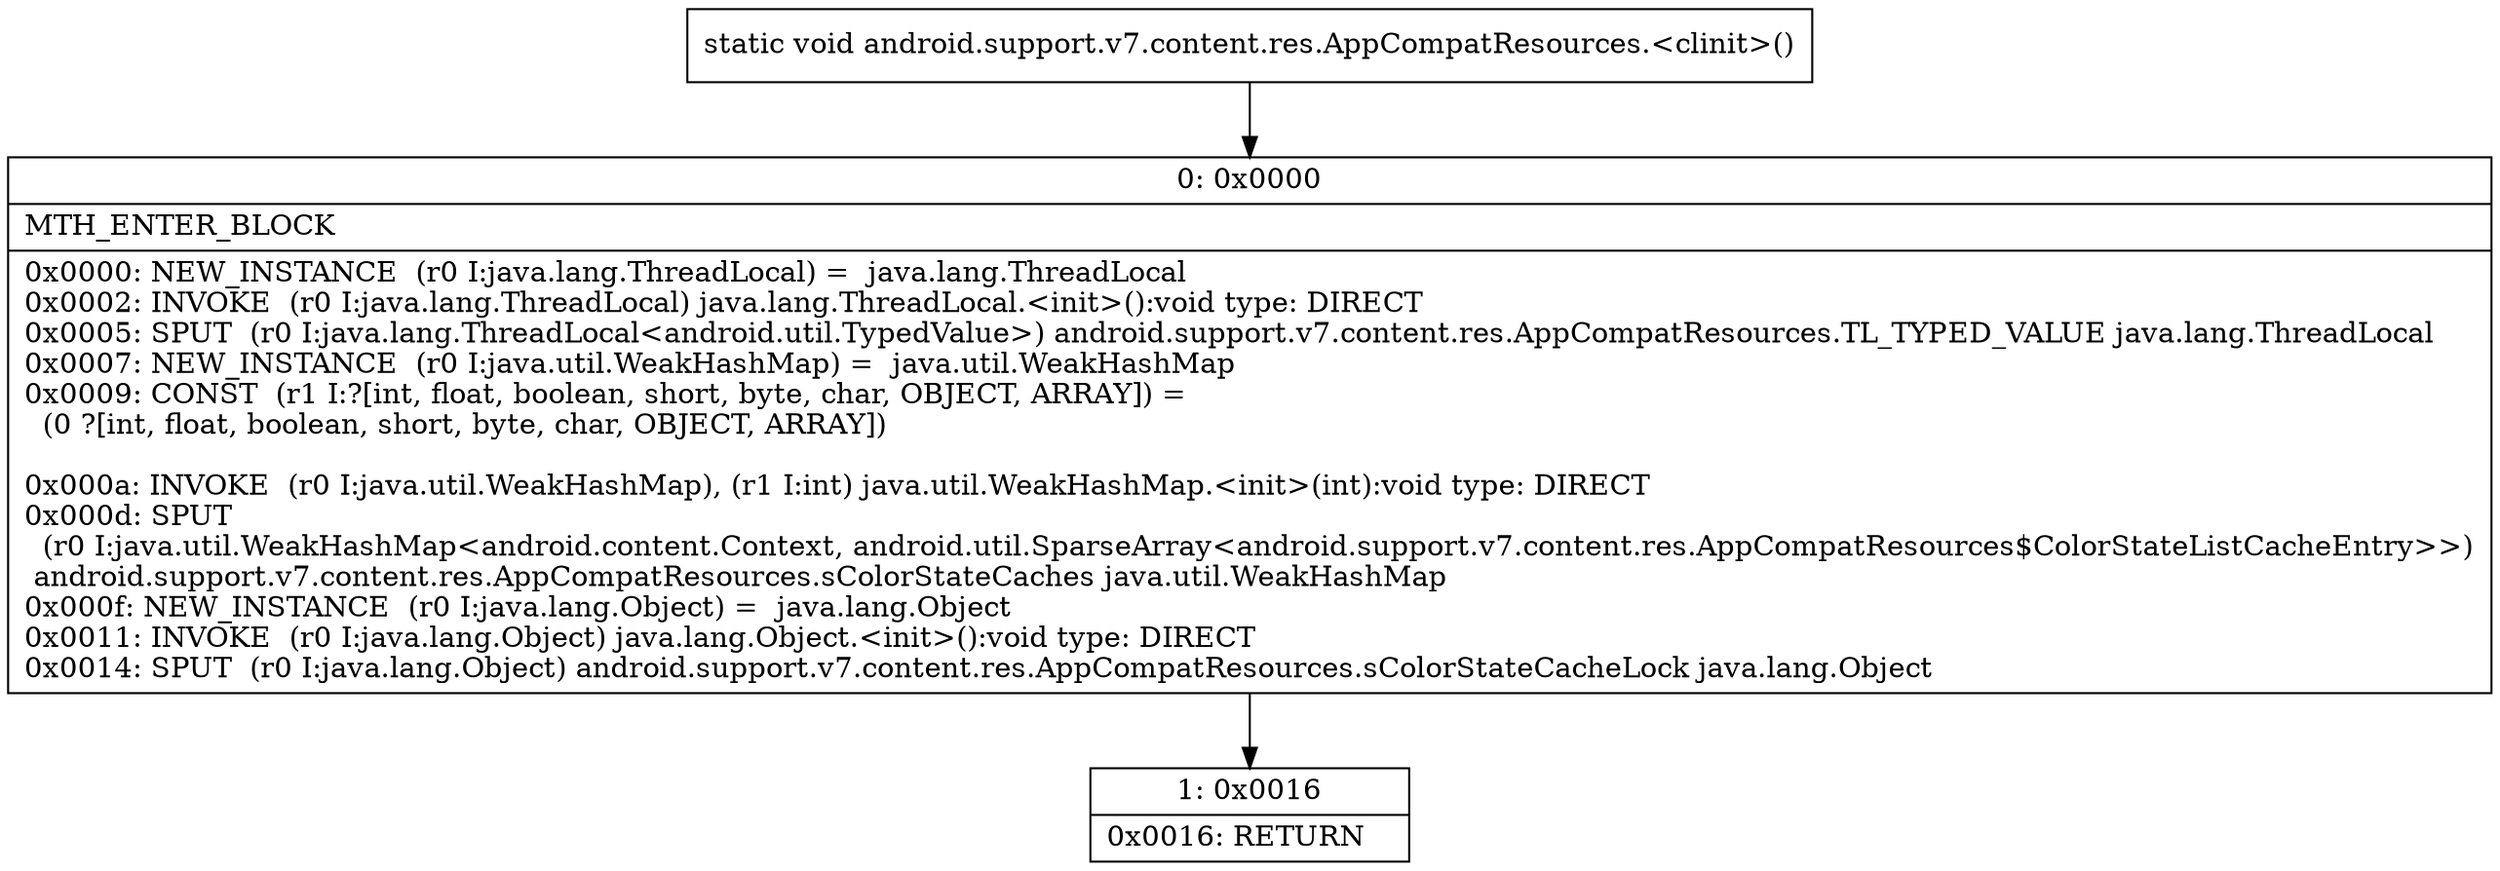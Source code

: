 digraph "CFG forandroid.support.v7.content.res.AppCompatResources.\<clinit\>()V" {
Node_0 [shape=record,label="{0\:\ 0x0000|MTH_ENTER_BLOCK\l|0x0000: NEW_INSTANCE  (r0 I:java.lang.ThreadLocal) =  java.lang.ThreadLocal \l0x0002: INVOKE  (r0 I:java.lang.ThreadLocal) java.lang.ThreadLocal.\<init\>():void type: DIRECT \l0x0005: SPUT  (r0 I:java.lang.ThreadLocal\<android.util.TypedValue\>) android.support.v7.content.res.AppCompatResources.TL_TYPED_VALUE java.lang.ThreadLocal \l0x0007: NEW_INSTANCE  (r0 I:java.util.WeakHashMap) =  java.util.WeakHashMap \l0x0009: CONST  (r1 I:?[int, float, boolean, short, byte, char, OBJECT, ARRAY]) = \l  (0 ?[int, float, boolean, short, byte, char, OBJECT, ARRAY])\l \l0x000a: INVOKE  (r0 I:java.util.WeakHashMap), (r1 I:int) java.util.WeakHashMap.\<init\>(int):void type: DIRECT \l0x000d: SPUT  \l  (r0 I:java.util.WeakHashMap\<android.content.Context, android.util.SparseArray\<android.support.v7.content.res.AppCompatResources$ColorStateListCacheEntry\>\>)\l android.support.v7.content.res.AppCompatResources.sColorStateCaches java.util.WeakHashMap \l0x000f: NEW_INSTANCE  (r0 I:java.lang.Object) =  java.lang.Object \l0x0011: INVOKE  (r0 I:java.lang.Object) java.lang.Object.\<init\>():void type: DIRECT \l0x0014: SPUT  (r0 I:java.lang.Object) android.support.v7.content.res.AppCompatResources.sColorStateCacheLock java.lang.Object \l}"];
Node_1 [shape=record,label="{1\:\ 0x0016|0x0016: RETURN   \l}"];
MethodNode[shape=record,label="{static void android.support.v7.content.res.AppCompatResources.\<clinit\>() }"];
MethodNode -> Node_0;
Node_0 -> Node_1;
}

